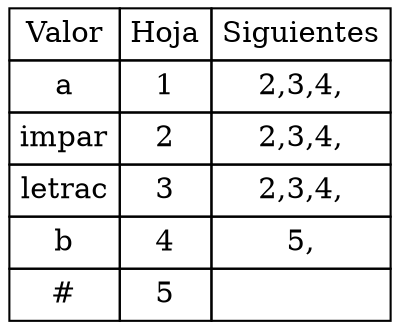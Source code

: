 digraph html { 
abc [shape=none, margin=0, label=< 
<TABLE BORDER="0" CELLBORDER="1" CELLSPACING="0" CELLPADDING="4">
<TR><TD>Valor</TD><TD>Hoja</TD><TD>Siguientes</TD></TR>
<TR>
<TD>a</TD><TD>1</TD><TD>2,3,4,</TD>
</TR>
<TR>
<TD>impar</TD><TD>2</TD><TD>2,3,4,</TD>
</TR>
<TR>
<TD>letrac</TD><TD>3</TD><TD>2,3,4,</TD>
</TR>
<TR>
<TD>b</TD><TD>4</TD><TD>5,</TD>
</TR>
<TR>
<TD>#</TD><TD>5</TD><TD></TD>
</TR>    </TABLE>>];
}

